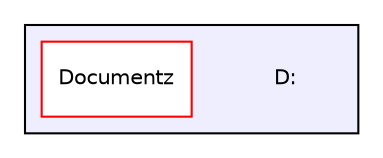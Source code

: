 digraph "D:" {
  compound=true
  node [ fontsize="10", fontname="Helvetica"];
  edge [ labelfontsize="10", labelfontname="Helvetica"];
  subgraph clusterdir_275089585c7fc1b5fd5d7d42c69cb1da {
    graph [ bgcolor="#eeeeff", pencolor="black", label="" URL="dir_275089585c7fc1b5fd5d7d42c69cb1da.html"];
    dir_275089585c7fc1b5fd5d7d42c69cb1da [shape=plaintext label="D:"];
    dir_92714f032ab84bd64f6a9cb342ec785e [shape=box label="Documentz" color="red" fillcolor="white" style="filled" URL="dir_92714f032ab84bd64f6a9cb342ec785e.html"];
  }
}
